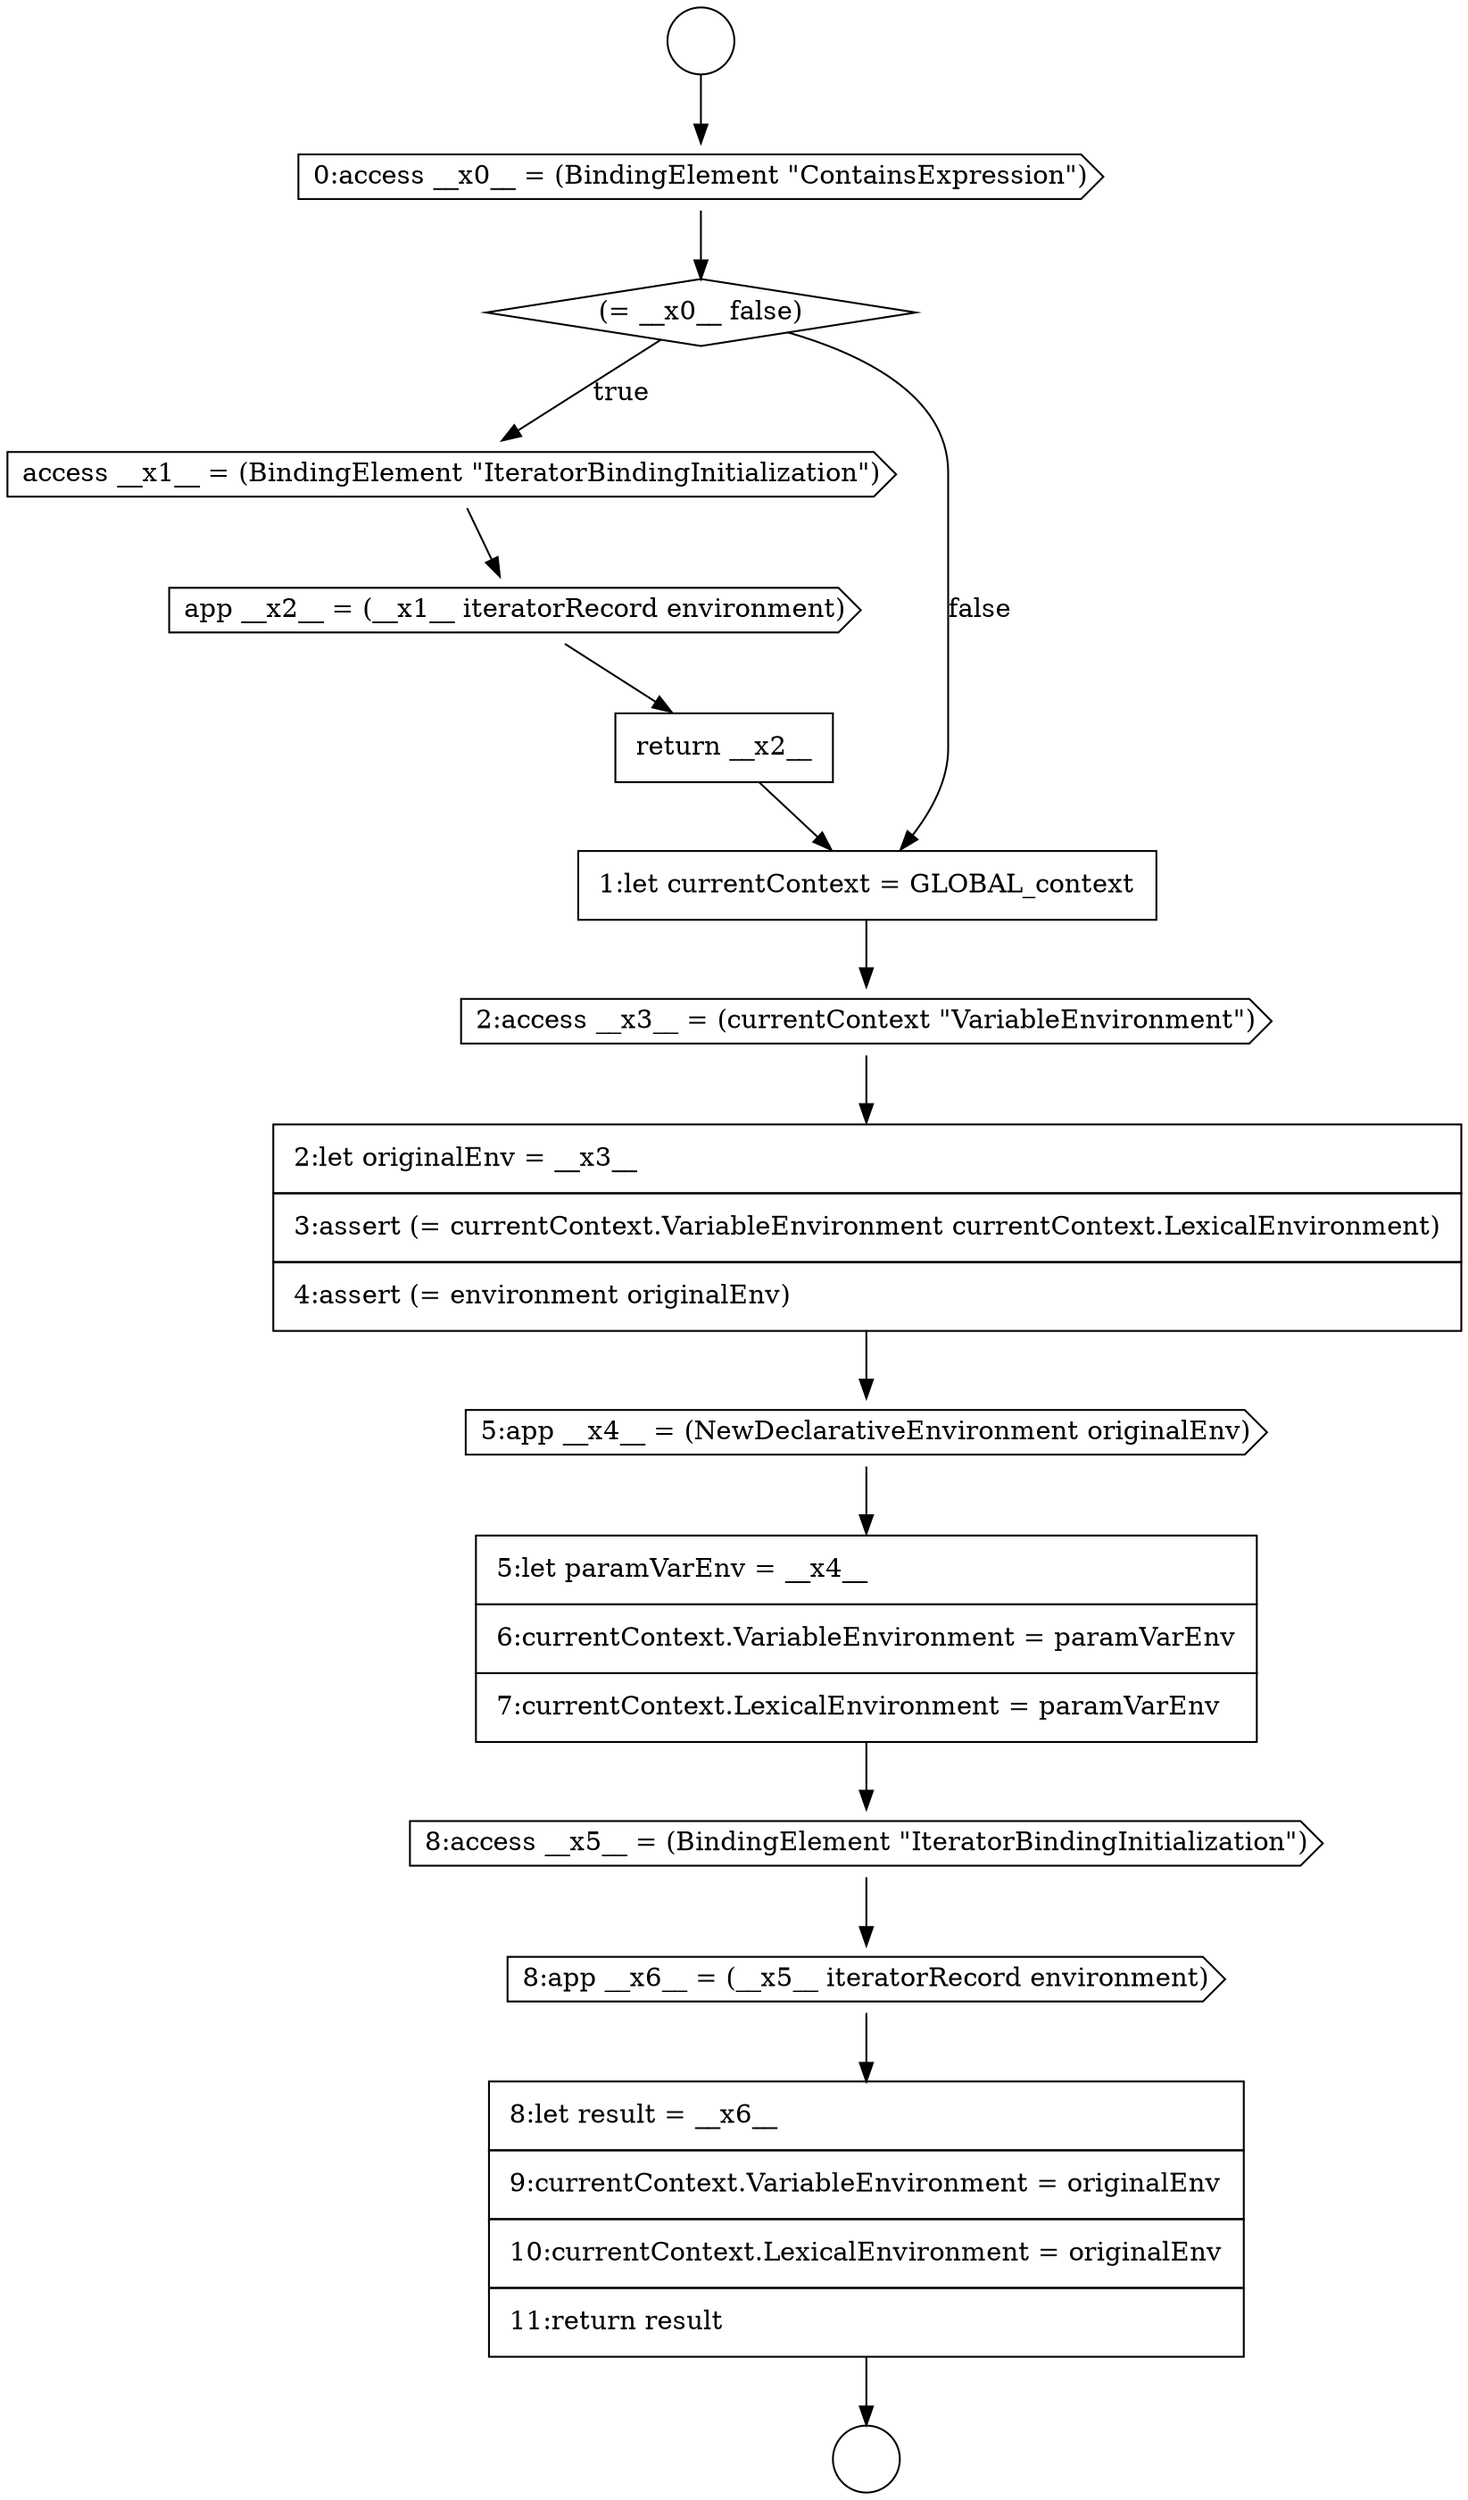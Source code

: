 digraph {
  node8054 [shape=none, margin=0, label=<<font color="black">
    <table border="0" cellborder="1" cellspacing="0" cellpadding="10">
      <tr><td align="left">8:let result = __x6__</td></tr>
      <tr><td align="left">9:currentContext.VariableEnvironment = originalEnv</td></tr>
      <tr><td align="left">10:currentContext.LexicalEnvironment = originalEnv</td></tr>
      <tr><td align="left">11:return result</td></tr>
    </table>
  </font>> color="black" fillcolor="white" style=filled]
  node8050 [shape=cds, label=<<font color="black">5:app __x4__ = (NewDeclarativeEnvironment originalEnv)</font>> color="black" fillcolor="white" style=filled]
  node8046 [shape=none, margin=0, label=<<font color="black">
    <table border="0" cellborder="1" cellspacing="0" cellpadding="10">
      <tr><td align="left">return __x2__</td></tr>
    </table>
  </font>> color="black" fillcolor="white" style=filled]
  node8048 [shape=cds, label=<<font color="black">2:access __x3__ = (currentContext &quot;VariableEnvironment&quot;)</font>> color="black" fillcolor="white" style=filled]
  node8041 [shape=circle label=" " color="black" fillcolor="white" style=filled]
  node8053 [shape=cds, label=<<font color="black">8:app __x6__ = (__x5__ iteratorRecord environment)</font>> color="black" fillcolor="white" style=filled]
  node8049 [shape=none, margin=0, label=<<font color="black">
    <table border="0" cellborder="1" cellspacing="0" cellpadding="10">
      <tr><td align="left">2:let originalEnv = __x3__</td></tr>
      <tr><td align="left">3:assert (= currentContext.VariableEnvironment currentContext.LexicalEnvironment)</td></tr>
      <tr><td align="left">4:assert (= environment originalEnv)</td></tr>
    </table>
  </font>> color="black" fillcolor="white" style=filled]
  node8040 [shape=circle label=" " color="black" fillcolor="white" style=filled]
  node8052 [shape=cds, label=<<font color="black">8:access __x5__ = (BindingElement &quot;IteratorBindingInitialization&quot;)</font>> color="black" fillcolor="white" style=filled]
  node8043 [shape=diamond, label=<<font color="black">(= __x0__ false)</font>> color="black" fillcolor="white" style=filled]
  node8051 [shape=none, margin=0, label=<<font color="black">
    <table border="0" cellborder="1" cellspacing="0" cellpadding="10">
      <tr><td align="left">5:let paramVarEnv = __x4__</td></tr>
      <tr><td align="left">6:currentContext.VariableEnvironment = paramVarEnv</td></tr>
      <tr><td align="left">7:currentContext.LexicalEnvironment = paramVarEnv</td></tr>
    </table>
  </font>> color="black" fillcolor="white" style=filled]
  node8044 [shape=cds, label=<<font color="black">access __x1__ = (BindingElement &quot;IteratorBindingInitialization&quot;)</font>> color="black" fillcolor="white" style=filled]
  node8045 [shape=cds, label=<<font color="black">app __x2__ = (__x1__ iteratorRecord environment)</font>> color="black" fillcolor="white" style=filled]
  node8042 [shape=cds, label=<<font color="black">0:access __x0__ = (BindingElement &quot;ContainsExpression&quot;)</font>> color="black" fillcolor="white" style=filled]
  node8047 [shape=none, margin=0, label=<<font color="black">
    <table border="0" cellborder="1" cellspacing="0" cellpadding="10">
      <tr><td align="left">1:let currentContext = GLOBAL_context</td></tr>
    </table>
  </font>> color="black" fillcolor="white" style=filled]
  node8050 -> node8051 [ color="black"]
  node8054 -> node8041 [ color="black"]
  node8040 -> node8042 [ color="black"]
  node8046 -> node8047 [ color="black"]
  node8042 -> node8043 [ color="black"]
  node8049 -> node8050 [ color="black"]
  node8045 -> node8046 [ color="black"]
  node8048 -> node8049 [ color="black"]
  node8043 -> node8044 [label=<<font color="black">true</font>> color="black"]
  node8043 -> node8047 [label=<<font color="black">false</font>> color="black"]
  node8044 -> node8045 [ color="black"]
  node8047 -> node8048 [ color="black"]
  node8053 -> node8054 [ color="black"]
  node8052 -> node8053 [ color="black"]
  node8051 -> node8052 [ color="black"]
}
